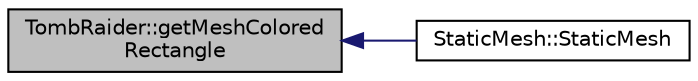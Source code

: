 digraph "TombRaider::getMeshColoredRectangle"
{
 // INTERACTIVE_SVG=YES
  edge [fontname="Helvetica",fontsize="10",labelfontname="Helvetica",labelfontsize="10"];
  node [fontname="Helvetica",fontsize="10",shape=record];
  rankdir="LR";
  Node1 [label="TombRaider::getMeshColored\lRectangle",height=0.2,width=0.4,color="black", fillcolor="grey75", style="filled" fontcolor="black"];
  Node1 -> Node2 [dir="back",color="midnightblue",fontsize="10",style="solid",fontname="Helvetica"];
  Node2 [label="StaticMesh::StaticMesh",height=0.2,width=0.4,color="black", fillcolor="white", style="filled",URL="$class_static_mesh.html#ad6bf2b1e791352e9e58bf01990070774"];
}

